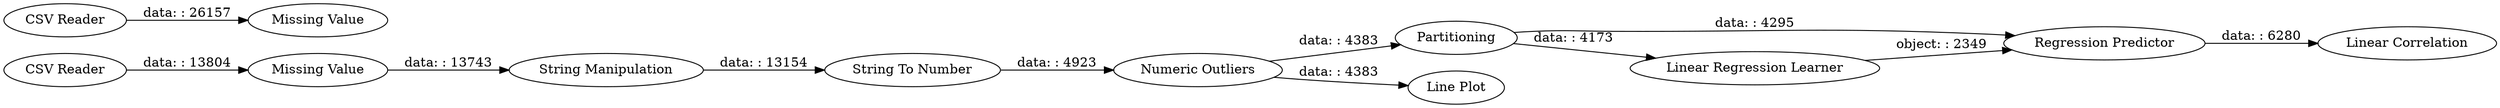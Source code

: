 digraph {
	"1252324996250838467_7" [label=Partitioning]
	"1252324996250838467_5" [label="String Manipulation"]
	"1252324996250838467_4" [label="Numeric Outliers"]
	"1252324996250838467_3" [label="Line Plot"]
	"1252324996250838467_9" [label="Regression Predictor"]
	"1252324996250838467_11" [label="CSV Reader"]
	"1252324996250838467_10" [label="Linear Correlation"]
	"1252324996250838467_8" [label="Linear Regression Learner"]
	"1252324996250838467_12" [label="Missing Value"]
	"1252324996250838467_1" [label="CSV Reader"]
	"1252324996250838467_6" [label="String To Number"]
	"1252324996250838467_2" [label="Missing Value"]
	"1252324996250838467_7" -> "1252324996250838467_9" [label="data: : 4295"]
	"1252324996250838467_1" -> "1252324996250838467_2" [label="data: : 13804"]
	"1252324996250838467_4" -> "1252324996250838467_3" [label="data: : 4383"]
	"1252324996250838467_7" -> "1252324996250838467_8" [label="data: : 4173"]
	"1252324996250838467_5" -> "1252324996250838467_6" [label="data: : 13154"]
	"1252324996250838467_6" -> "1252324996250838467_4" [label="data: : 4923"]
	"1252324996250838467_4" -> "1252324996250838467_7" [label="data: : 4383"]
	"1252324996250838467_9" -> "1252324996250838467_10" [label="data: : 6280"]
	"1252324996250838467_8" -> "1252324996250838467_9" [label="object: : 2349"]
	"1252324996250838467_2" -> "1252324996250838467_5" [label="data: : 13743"]
	"1252324996250838467_11" -> "1252324996250838467_12" [label="data: : 26157"]
	rankdir=LR
}

